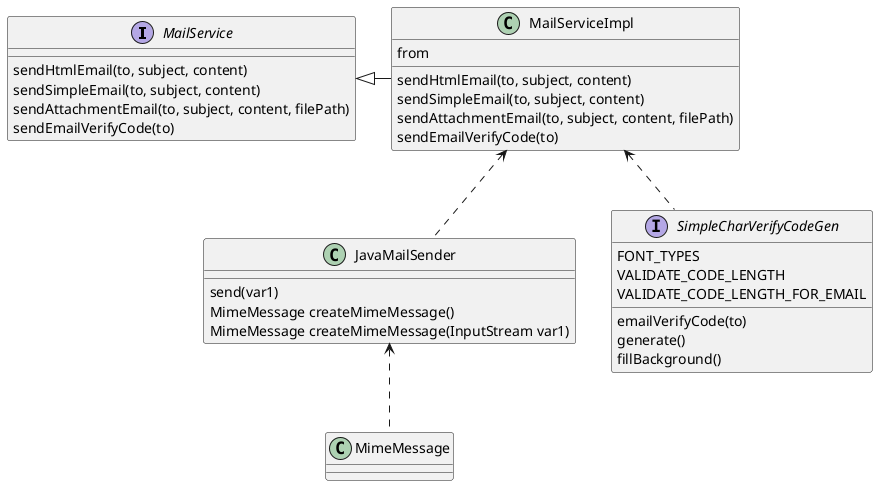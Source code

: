 @startuml
'https://plantuml.com/class-diagram


interface MailService{
    sendHtmlEmail(to, subject, content)
    sendSimpleEmail(to, subject, content)
    sendAttachmentEmail(to, subject, content, filePath)
    sendEmailVerifyCode(to)
}

MailService <|- MailServiceImpl

class MailServiceImpl{
    from
    sendHtmlEmail(to, subject, content)
    sendSimpleEmail(to, subject, content)
    sendAttachmentEmail(to, subject, content, filePath)
    sendEmailVerifyCode(to)
}

MailServiceImpl <.. JavaMailSender
MailServiceImpl <.. SimpleCharVerifyCodeGen
JavaMailSender <.. MimeMessage

class JavaMailSender{
    send(var1)
    MimeMessage createMimeMessage()
    MimeMessage createMimeMessage(InputStream var1)
}

class MimeMessage

interface SimpleCharVerifyCodeGen{
    FONT_TYPES
    VALIDATE_CODE_LENGTH
    VALIDATE_CODE_LENGTH_FOR_EMAIL

    emailVerifyCode(to)
    generate()
    fillBackground()
}
@enduml